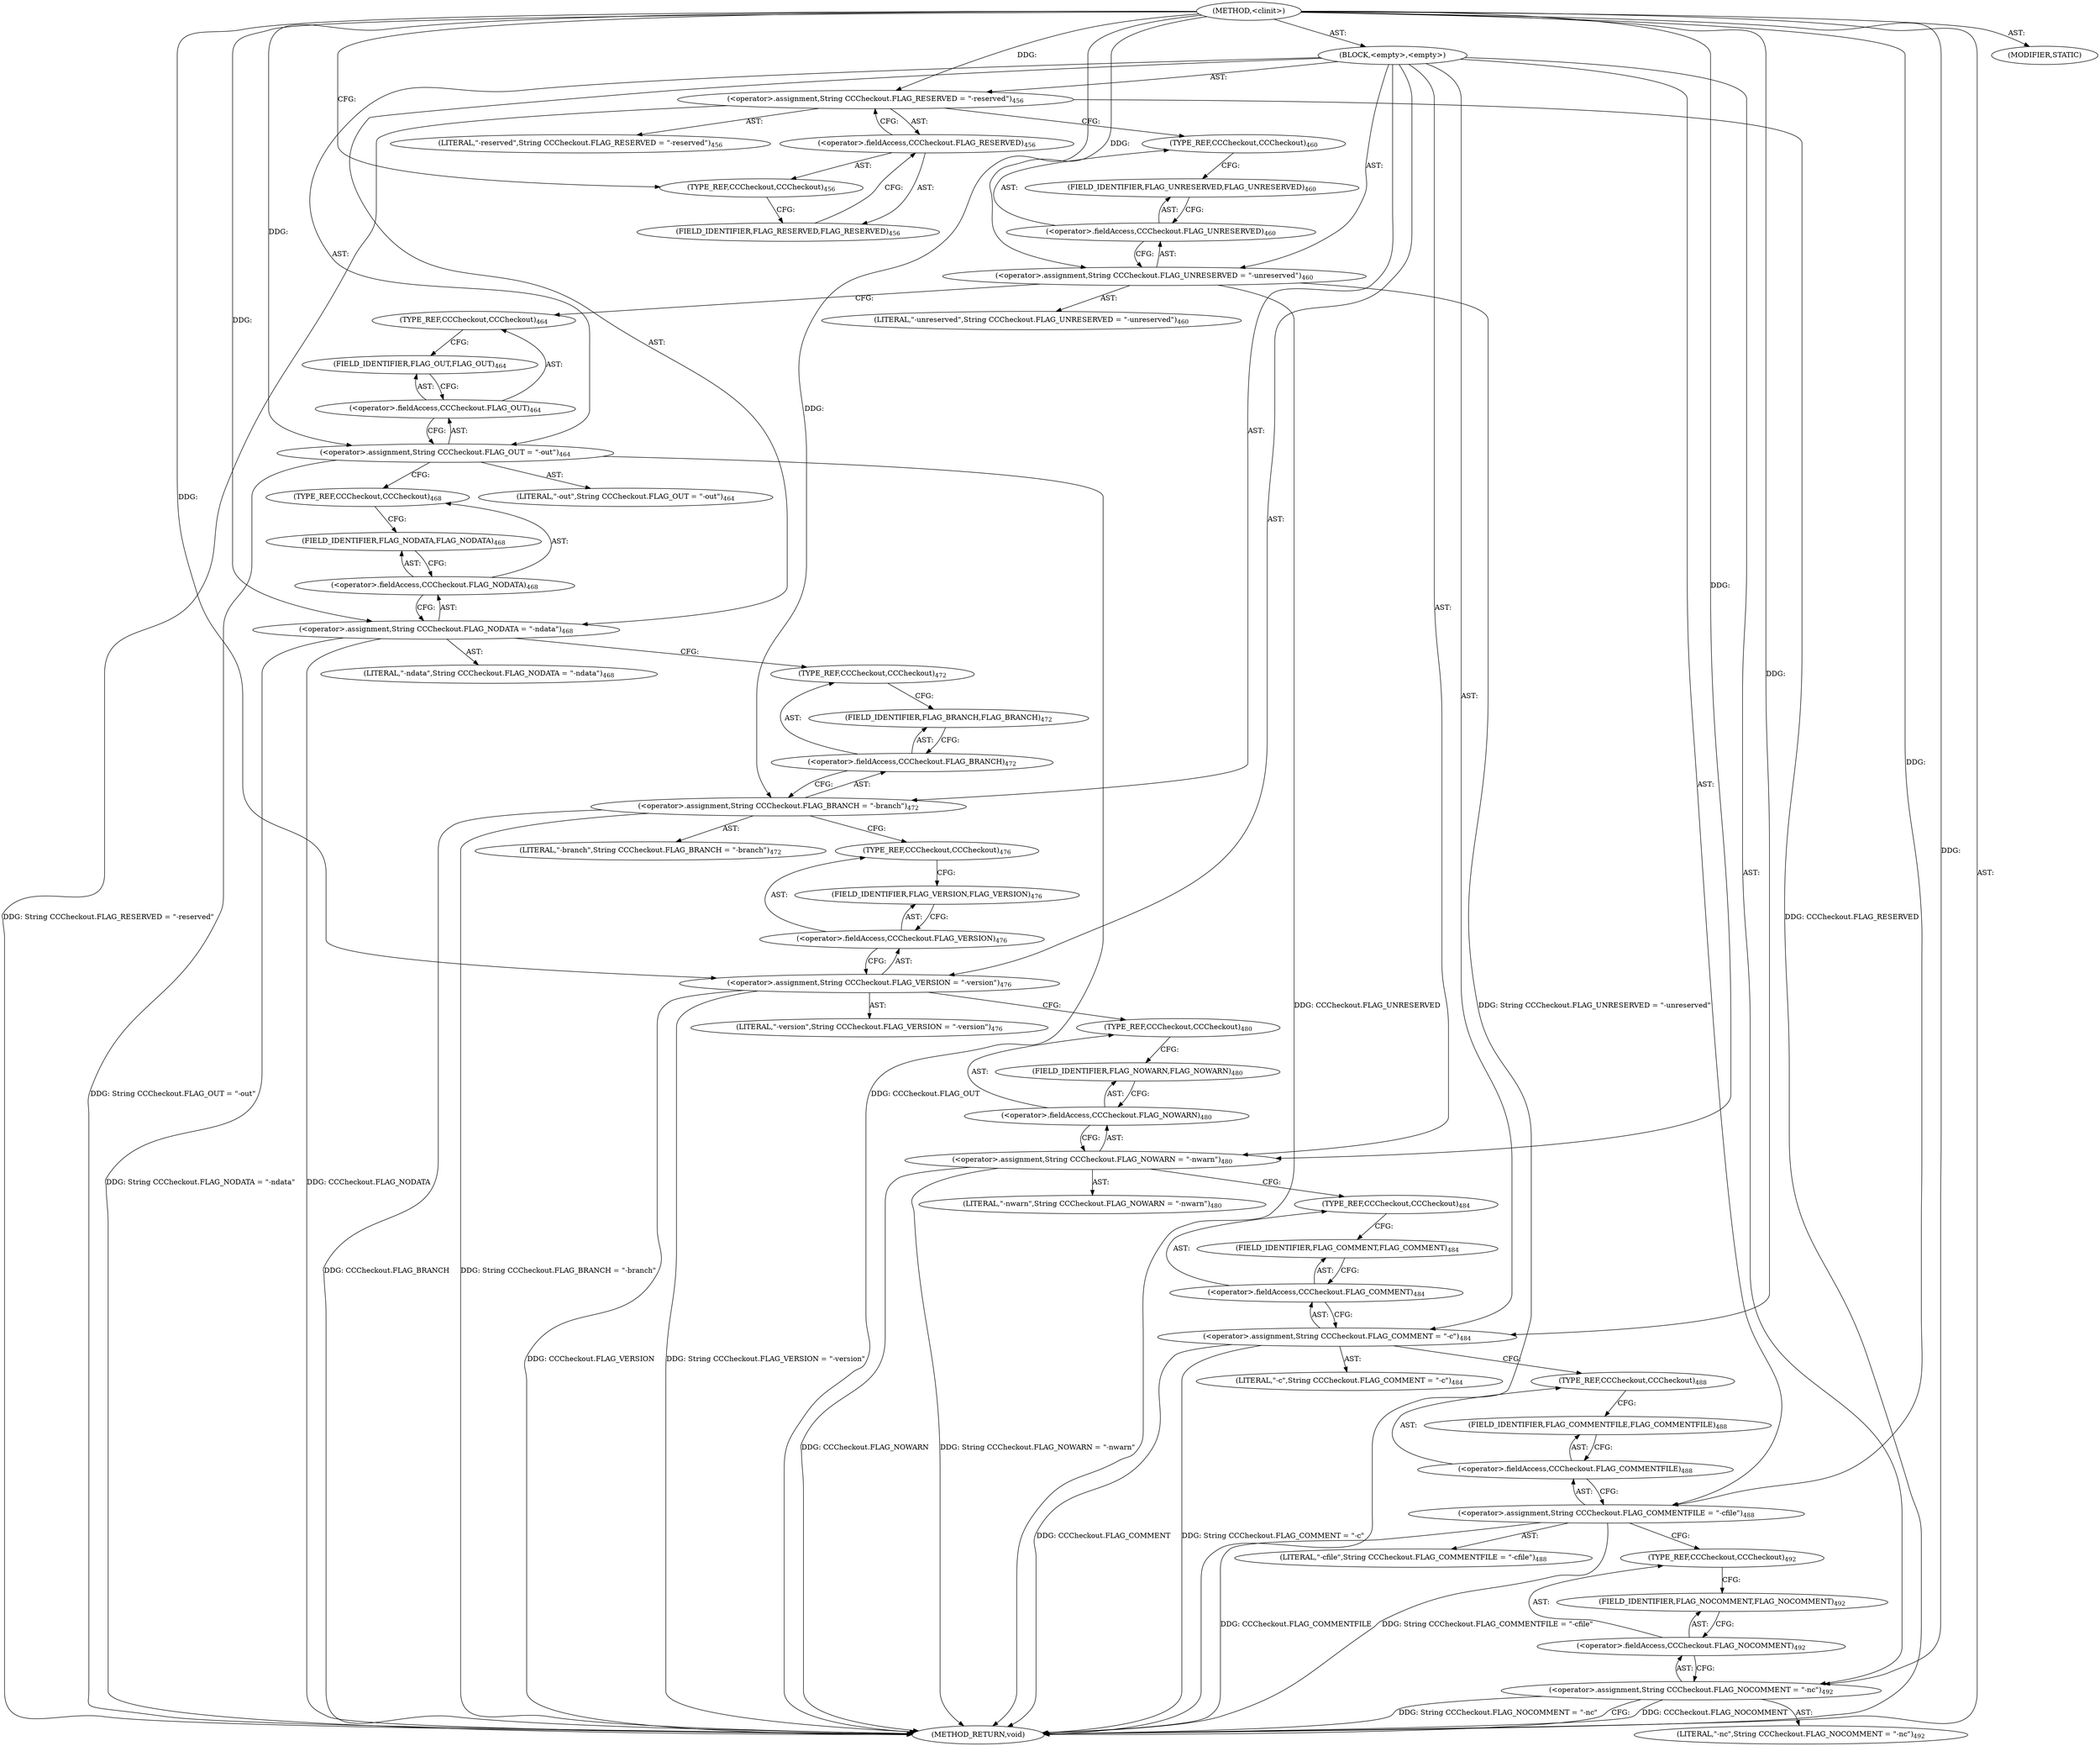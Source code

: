 digraph "&lt;clinit&gt;" {  
"111669149719" [label = <(METHOD,&lt;clinit&gt;)> ]
"25769803819" [label = <(BLOCK,&lt;empty&gt;,&lt;empty&gt;)> ]
"30064771208" [label = <(&lt;operator&gt;.assignment,String CCCheckout.FLAG_RESERVED = &quot;-reserved&quot;)<SUB>456</SUB>> ]
"30064771209" [label = <(&lt;operator&gt;.fieldAccess,CCCheckout.FLAG_RESERVED)<SUB>456</SUB>> ]
"180388626442" [label = <(TYPE_REF,CCCheckout,CCCheckout)<SUB>456</SUB>> ]
"55834574882" [label = <(FIELD_IDENTIFIER,FLAG_RESERVED,FLAG_RESERVED)<SUB>456</SUB>> ]
"90194313235" [label = <(LITERAL,&quot;-reserved&quot;,String CCCheckout.FLAG_RESERVED = &quot;-reserved&quot;)<SUB>456</SUB>> ]
"30064771210" [label = <(&lt;operator&gt;.assignment,String CCCheckout.FLAG_UNRESERVED = &quot;-unreserved&quot;)<SUB>460</SUB>> ]
"30064771211" [label = <(&lt;operator&gt;.fieldAccess,CCCheckout.FLAG_UNRESERVED)<SUB>460</SUB>> ]
"180388626443" [label = <(TYPE_REF,CCCheckout,CCCheckout)<SUB>460</SUB>> ]
"55834574883" [label = <(FIELD_IDENTIFIER,FLAG_UNRESERVED,FLAG_UNRESERVED)<SUB>460</SUB>> ]
"90194313236" [label = <(LITERAL,&quot;-unreserved&quot;,String CCCheckout.FLAG_UNRESERVED = &quot;-unreserved&quot;)<SUB>460</SUB>> ]
"30064771212" [label = <(&lt;operator&gt;.assignment,String CCCheckout.FLAG_OUT = &quot;-out&quot;)<SUB>464</SUB>> ]
"30064771213" [label = <(&lt;operator&gt;.fieldAccess,CCCheckout.FLAG_OUT)<SUB>464</SUB>> ]
"180388626444" [label = <(TYPE_REF,CCCheckout,CCCheckout)<SUB>464</SUB>> ]
"55834574884" [label = <(FIELD_IDENTIFIER,FLAG_OUT,FLAG_OUT)<SUB>464</SUB>> ]
"90194313237" [label = <(LITERAL,&quot;-out&quot;,String CCCheckout.FLAG_OUT = &quot;-out&quot;)<SUB>464</SUB>> ]
"30064771214" [label = <(&lt;operator&gt;.assignment,String CCCheckout.FLAG_NODATA = &quot;-ndata&quot;)<SUB>468</SUB>> ]
"30064771215" [label = <(&lt;operator&gt;.fieldAccess,CCCheckout.FLAG_NODATA)<SUB>468</SUB>> ]
"180388626445" [label = <(TYPE_REF,CCCheckout,CCCheckout)<SUB>468</SUB>> ]
"55834574885" [label = <(FIELD_IDENTIFIER,FLAG_NODATA,FLAG_NODATA)<SUB>468</SUB>> ]
"90194313238" [label = <(LITERAL,&quot;-ndata&quot;,String CCCheckout.FLAG_NODATA = &quot;-ndata&quot;)<SUB>468</SUB>> ]
"30064771216" [label = <(&lt;operator&gt;.assignment,String CCCheckout.FLAG_BRANCH = &quot;-branch&quot;)<SUB>472</SUB>> ]
"30064771217" [label = <(&lt;operator&gt;.fieldAccess,CCCheckout.FLAG_BRANCH)<SUB>472</SUB>> ]
"180388626446" [label = <(TYPE_REF,CCCheckout,CCCheckout)<SUB>472</SUB>> ]
"55834574886" [label = <(FIELD_IDENTIFIER,FLAG_BRANCH,FLAG_BRANCH)<SUB>472</SUB>> ]
"90194313239" [label = <(LITERAL,&quot;-branch&quot;,String CCCheckout.FLAG_BRANCH = &quot;-branch&quot;)<SUB>472</SUB>> ]
"30064771218" [label = <(&lt;operator&gt;.assignment,String CCCheckout.FLAG_VERSION = &quot;-version&quot;)<SUB>476</SUB>> ]
"30064771219" [label = <(&lt;operator&gt;.fieldAccess,CCCheckout.FLAG_VERSION)<SUB>476</SUB>> ]
"180388626447" [label = <(TYPE_REF,CCCheckout,CCCheckout)<SUB>476</SUB>> ]
"55834574887" [label = <(FIELD_IDENTIFIER,FLAG_VERSION,FLAG_VERSION)<SUB>476</SUB>> ]
"90194313240" [label = <(LITERAL,&quot;-version&quot;,String CCCheckout.FLAG_VERSION = &quot;-version&quot;)<SUB>476</SUB>> ]
"30064771220" [label = <(&lt;operator&gt;.assignment,String CCCheckout.FLAG_NOWARN = &quot;-nwarn&quot;)<SUB>480</SUB>> ]
"30064771221" [label = <(&lt;operator&gt;.fieldAccess,CCCheckout.FLAG_NOWARN)<SUB>480</SUB>> ]
"180388626448" [label = <(TYPE_REF,CCCheckout,CCCheckout)<SUB>480</SUB>> ]
"55834574888" [label = <(FIELD_IDENTIFIER,FLAG_NOWARN,FLAG_NOWARN)<SUB>480</SUB>> ]
"90194313241" [label = <(LITERAL,&quot;-nwarn&quot;,String CCCheckout.FLAG_NOWARN = &quot;-nwarn&quot;)<SUB>480</SUB>> ]
"30064771222" [label = <(&lt;operator&gt;.assignment,String CCCheckout.FLAG_COMMENT = &quot;-c&quot;)<SUB>484</SUB>> ]
"30064771223" [label = <(&lt;operator&gt;.fieldAccess,CCCheckout.FLAG_COMMENT)<SUB>484</SUB>> ]
"180388626449" [label = <(TYPE_REF,CCCheckout,CCCheckout)<SUB>484</SUB>> ]
"55834574889" [label = <(FIELD_IDENTIFIER,FLAG_COMMENT,FLAG_COMMENT)<SUB>484</SUB>> ]
"90194313242" [label = <(LITERAL,&quot;-c&quot;,String CCCheckout.FLAG_COMMENT = &quot;-c&quot;)<SUB>484</SUB>> ]
"30064771224" [label = <(&lt;operator&gt;.assignment,String CCCheckout.FLAG_COMMENTFILE = &quot;-cfile&quot;)<SUB>488</SUB>> ]
"30064771225" [label = <(&lt;operator&gt;.fieldAccess,CCCheckout.FLAG_COMMENTFILE)<SUB>488</SUB>> ]
"180388626450" [label = <(TYPE_REF,CCCheckout,CCCheckout)<SUB>488</SUB>> ]
"55834574890" [label = <(FIELD_IDENTIFIER,FLAG_COMMENTFILE,FLAG_COMMENTFILE)<SUB>488</SUB>> ]
"90194313243" [label = <(LITERAL,&quot;-cfile&quot;,String CCCheckout.FLAG_COMMENTFILE = &quot;-cfile&quot;)<SUB>488</SUB>> ]
"30064771226" [label = <(&lt;operator&gt;.assignment,String CCCheckout.FLAG_NOCOMMENT = &quot;-nc&quot;)<SUB>492</SUB>> ]
"30064771227" [label = <(&lt;operator&gt;.fieldAccess,CCCheckout.FLAG_NOCOMMENT)<SUB>492</SUB>> ]
"180388626451" [label = <(TYPE_REF,CCCheckout,CCCheckout)<SUB>492</SUB>> ]
"55834574891" [label = <(FIELD_IDENTIFIER,FLAG_NOCOMMENT,FLAG_NOCOMMENT)<SUB>492</SUB>> ]
"90194313244" [label = <(LITERAL,&quot;-nc&quot;,String CCCheckout.FLAG_NOCOMMENT = &quot;-nc&quot;)<SUB>492</SUB>> ]
"133143986250" [label = <(MODIFIER,STATIC)> ]
"128849018903" [label = <(METHOD_RETURN,void)> ]
  "111669149719" -> "25769803819"  [ label = "AST: "] 
  "111669149719" -> "133143986250"  [ label = "AST: "] 
  "111669149719" -> "128849018903"  [ label = "AST: "] 
  "25769803819" -> "30064771208"  [ label = "AST: "] 
  "25769803819" -> "30064771210"  [ label = "AST: "] 
  "25769803819" -> "30064771212"  [ label = "AST: "] 
  "25769803819" -> "30064771214"  [ label = "AST: "] 
  "25769803819" -> "30064771216"  [ label = "AST: "] 
  "25769803819" -> "30064771218"  [ label = "AST: "] 
  "25769803819" -> "30064771220"  [ label = "AST: "] 
  "25769803819" -> "30064771222"  [ label = "AST: "] 
  "25769803819" -> "30064771224"  [ label = "AST: "] 
  "25769803819" -> "30064771226"  [ label = "AST: "] 
  "30064771208" -> "30064771209"  [ label = "AST: "] 
  "30064771208" -> "90194313235"  [ label = "AST: "] 
  "30064771209" -> "180388626442"  [ label = "AST: "] 
  "30064771209" -> "55834574882"  [ label = "AST: "] 
  "30064771210" -> "30064771211"  [ label = "AST: "] 
  "30064771210" -> "90194313236"  [ label = "AST: "] 
  "30064771211" -> "180388626443"  [ label = "AST: "] 
  "30064771211" -> "55834574883"  [ label = "AST: "] 
  "30064771212" -> "30064771213"  [ label = "AST: "] 
  "30064771212" -> "90194313237"  [ label = "AST: "] 
  "30064771213" -> "180388626444"  [ label = "AST: "] 
  "30064771213" -> "55834574884"  [ label = "AST: "] 
  "30064771214" -> "30064771215"  [ label = "AST: "] 
  "30064771214" -> "90194313238"  [ label = "AST: "] 
  "30064771215" -> "180388626445"  [ label = "AST: "] 
  "30064771215" -> "55834574885"  [ label = "AST: "] 
  "30064771216" -> "30064771217"  [ label = "AST: "] 
  "30064771216" -> "90194313239"  [ label = "AST: "] 
  "30064771217" -> "180388626446"  [ label = "AST: "] 
  "30064771217" -> "55834574886"  [ label = "AST: "] 
  "30064771218" -> "30064771219"  [ label = "AST: "] 
  "30064771218" -> "90194313240"  [ label = "AST: "] 
  "30064771219" -> "180388626447"  [ label = "AST: "] 
  "30064771219" -> "55834574887"  [ label = "AST: "] 
  "30064771220" -> "30064771221"  [ label = "AST: "] 
  "30064771220" -> "90194313241"  [ label = "AST: "] 
  "30064771221" -> "180388626448"  [ label = "AST: "] 
  "30064771221" -> "55834574888"  [ label = "AST: "] 
  "30064771222" -> "30064771223"  [ label = "AST: "] 
  "30064771222" -> "90194313242"  [ label = "AST: "] 
  "30064771223" -> "180388626449"  [ label = "AST: "] 
  "30064771223" -> "55834574889"  [ label = "AST: "] 
  "30064771224" -> "30064771225"  [ label = "AST: "] 
  "30064771224" -> "90194313243"  [ label = "AST: "] 
  "30064771225" -> "180388626450"  [ label = "AST: "] 
  "30064771225" -> "55834574890"  [ label = "AST: "] 
  "30064771226" -> "30064771227"  [ label = "AST: "] 
  "30064771226" -> "90194313244"  [ label = "AST: "] 
  "30064771227" -> "180388626451"  [ label = "AST: "] 
  "30064771227" -> "55834574891"  [ label = "AST: "] 
  "30064771208" -> "180388626443"  [ label = "CFG: "] 
  "30064771210" -> "180388626444"  [ label = "CFG: "] 
  "30064771212" -> "180388626445"  [ label = "CFG: "] 
  "30064771214" -> "180388626446"  [ label = "CFG: "] 
  "30064771216" -> "180388626447"  [ label = "CFG: "] 
  "30064771218" -> "180388626448"  [ label = "CFG: "] 
  "30064771220" -> "180388626449"  [ label = "CFG: "] 
  "30064771222" -> "180388626450"  [ label = "CFG: "] 
  "30064771224" -> "180388626451"  [ label = "CFG: "] 
  "30064771226" -> "128849018903"  [ label = "CFG: "] 
  "30064771209" -> "30064771208"  [ label = "CFG: "] 
  "30064771211" -> "30064771210"  [ label = "CFG: "] 
  "30064771213" -> "30064771212"  [ label = "CFG: "] 
  "30064771215" -> "30064771214"  [ label = "CFG: "] 
  "30064771217" -> "30064771216"  [ label = "CFG: "] 
  "30064771219" -> "30064771218"  [ label = "CFG: "] 
  "30064771221" -> "30064771220"  [ label = "CFG: "] 
  "30064771223" -> "30064771222"  [ label = "CFG: "] 
  "30064771225" -> "30064771224"  [ label = "CFG: "] 
  "30064771227" -> "30064771226"  [ label = "CFG: "] 
  "180388626442" -> "55834574882"  [ label = "CFG: "] 
  "55834574882" -> "30064771209"  [ label = "CFG: "] 
  "180388626443" -> "55834574883"  [ label = "CFG: "] 
  "55834574883" -> "30064771211"  [ label = "CFG: "] 
  "180388626444" -> "55834574884"  [ label = "CFG: "] 
  "55834574884" -> "30064771213"  [ label = "CFG: "] 
  "180388626445" -> "55834574885"  [ label = "CFG: "] 
  "55834574885" -> "30064771215"  [ label = "CFG: "] 
  "180388626446" -> "55834574886"  [ label = "CFG: "] 
  "55834574886" -> "30064771217"  [ label = "CFG: "] 
  "180388626447" -> "55834574887"  [ label = "CFG: "] 
  "55834574887" -> "30064771219"  [ label = "CFG: "] 
  "180388626448" -> "55834574888"  [ label = "CFG: "] 
  "55834574888" -> "30064771221"  [ label = "CFG: "] 
  "180388626449" -> "55834574889"  [ label = "CFG: "] 
  "55834574889" -> "30064771223"  [ label = "CFG: "] 
  "180388626450" -> "55834574890"  [ label = "CFG: "] 
  "55834574890" -> "30064771225"  [ label = "CFG: "] 
  "180388626451" -> "55834574891"  [ label = "CFG: "] 
  "55834574891" -> "30064771227"  [ label = "CFG: "] 
  "111669149719" -> "180388626442"  [ label = "CFG: "] 
  "30064771208" -> "128849018903"  [ label = "DDG: CCCheckout.FLAG_RESERVED"] 
  "30064771208" -> "128849018903"  [ label = "DDG: String CCCheckout.FLAG_RESERVED = &quot;-reserved&quot;"] 
  "30064771210" -> "128849018903"  [ label = "DDG: CCCheckout.FLAG_UNRESERVED"] 
  "30064771210" -> "128849018903"  [ label = "DDG: String CCCheckout.FLAG_UNRESERVED = &quot;-unreserved&quot;"] 
  "30064771212" -> "128849018903"  [ label = "DDG: CCCheckout.FLAG_OUT"] 
  "30064771212" -> "128849018903"  [ label = "DDG: String CCCheckout.FLAG_OUT = &quot;-out&quot;"] 
  "30064771214" -> "128849018903"  [ label = "DDG: CCCheckout.FLAG_NODATA"] 
  "30064771214" -> "128849018903"  [ label = "DDG: String CCCheckout.FLAG_NODATA = &quot;-ndata&quot;"] 
  "30064771216" -> "128849018903"  [ label = "DDG: CCCheckout.FLAG_BRANCH"] 
  "30064771216" -> "128849018903"  [ label = "DDG: String CCCheckout.FLAG_BRANCH = &quot;-branch&quot;"] 
  "30064771218" -> "128849018903"  [ label = "DDG: CCCheckout.FLAG_VERSION"] 
  "30064771218" -> "128849018903"  [ label = "DDG: String CCCheckout.FLAG_VERSION = &quot;-version&quot;"] 
  "30064771220" -> "128849018903"  [ label = "DDG: CCCheckout.FLAG_NOWARN"] 
  "30064771220" -> "128849018903"  [ label = "DDG: String CCCheckout.FLAG_NOWARN = &quot;-nwarn&quot;"] 
  "30064771222" -> "128849018903"  [ label = "DDG: CCCheckout.FLAG_COMMENT"] 
  "30064771222" -> "128849018903"  [ label = "DDG: String CCCheckout.FLAG_COMMENT = &quot;-c&quot;"] 
  "30064771224" -> "128849018903"  [ label = "DDG: CCCheckout.FLAG_COMMENTFILE"] 
  "30064771224" -> "128849018903"  [ label = "DDG: String CCCheckout.FLAG_COMMENTFILE = &quot;-cfile&quot;"] 
  "30064771226" -> "128849018903"  [ label = "DDG: CCCheckout.FLAG_NOCOMMENT"] 
  "30064771226" -> "128849018903"  [ label = "DDG: String CCCheckout.FLAG_NOCOMMENT = &quot;-nc&quot;"] 
  "111669149719" -> "30064771208"  [ label = "DDG: "] 
  "111669149719" -> "30064771210"  [ label = "DDG: "] 
  "111669149719" -> "30064771212"  [ label = "DDG: "] 
  "111669149719" -> "30064771214"  [ label = "DDG: "] 
  "111669149719" -> "30064771216"  [ label = "DDG: "] 
  "111669149719" -> "30064771218"  [ label = "DDG: "] 
  "111669149719" -> "30064771220"  [ label = "DDG: "] 
  "111669149719" -> "30064771222"  [ label = "DDG: "] 
  "111669149719" -> "30064771224"  [ label = "DDG: "] 
  "111669149719" -> "30064771226"  [ label = "DDG: "] 
}
